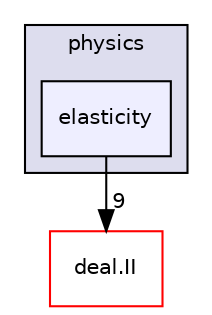 digraph "include/deal.II-translator/physics/elasticity" {
  compound=true
  node [ fontsize="10", fontname="Helvetica"];
  edge [ labelfontsize="10", labelfontname="Helvetica"];
  subgraph clusterdir_7b3963493f820647c12c00537c8808e9 {
    graph [ bgcolor="#ddddee", pencolor="black", label="physics" fontname="Helvetica", fontsize="10", URL="dir_7b3963493f820647c12c00537c8808e9.html"]
  dir_1359afa272f4ed5b1a7e02ff633529f3 [shape=box, label="elasticity", style="filled", fillcolor="#eeeeff", pencolor="black", URL="dir_1359afa272f4ed5b1a7e02ff633529f3.html"];
  }
  dir_ee90d91a514b839c31faec7a1d916f67 [shape=box label="deal.II" fillcolor="white" style="filled" color="red" URL="dir_ee90d91a514b839c31faec7a1d916f67.html"];
  dir_1359afa272f4ed5b1a7e02ff633529f3->dir_ee90d91a514b839c31faec7a1d916f67 [headlabel="9", labeldistance=1.5 headhref="dir_000126_000009.html"];
}
